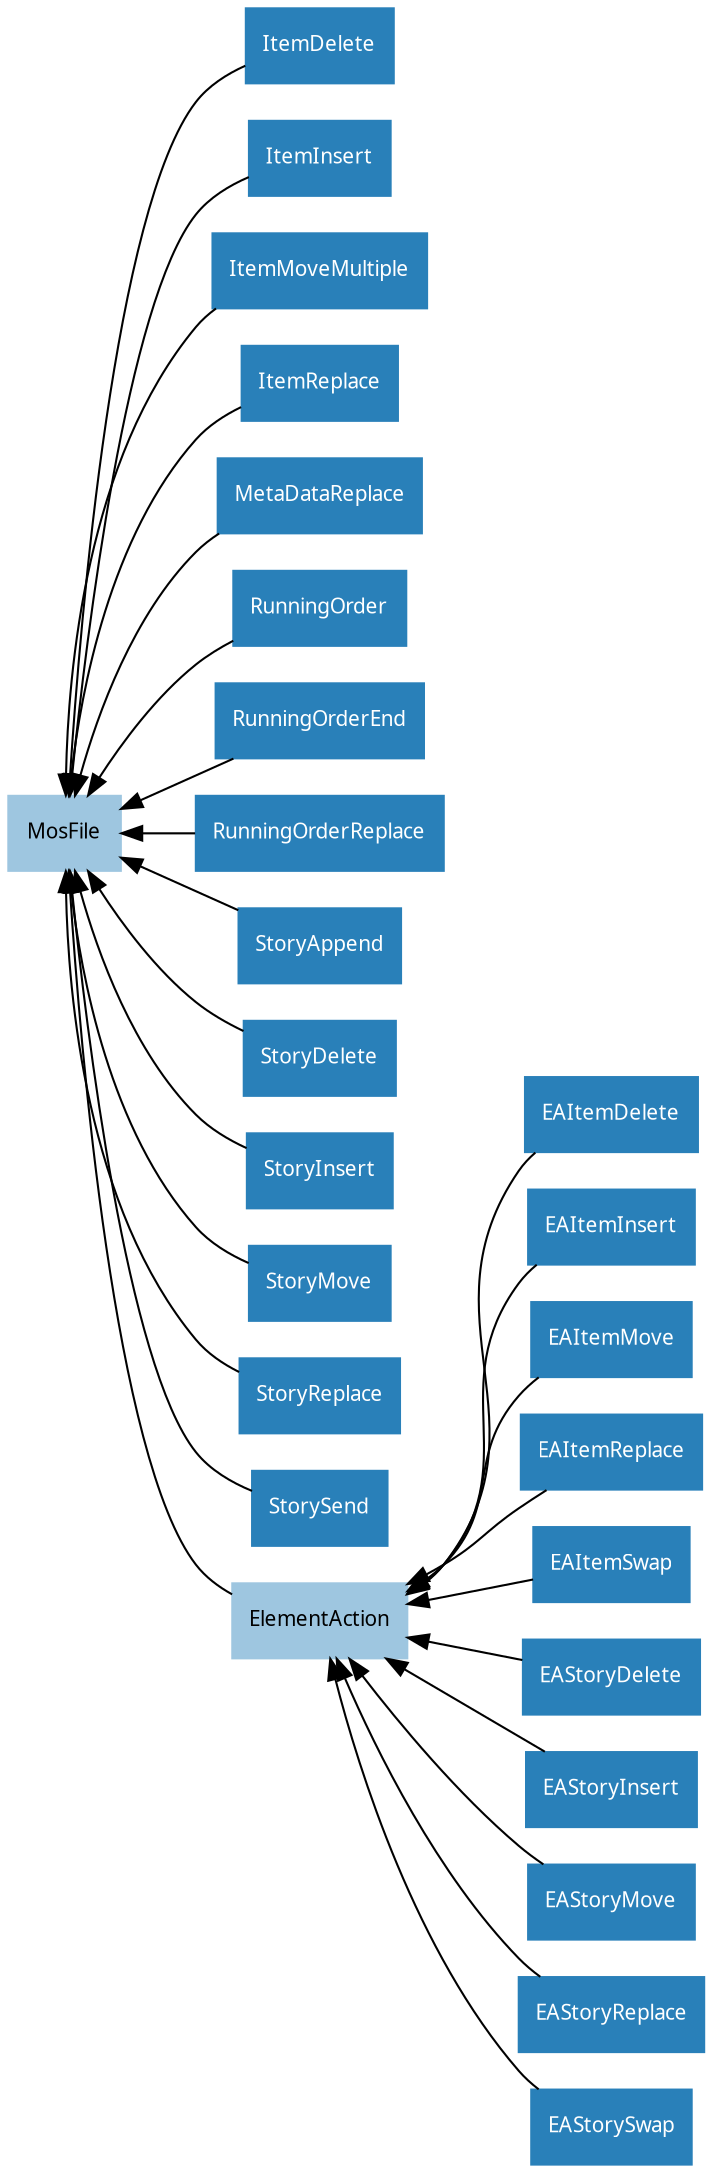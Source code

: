 digraph classes {
    graph [rankdir=RL];
    node [shape=rect, style=filled, fontname=Sans, fontsize=10];
    edge [];

    /* Abstract classes */
    node [color="#9ec6e0", fontcolor="#000000"]

    ElementAction;
    MosFile;

    /* Concrete classes */
    node [color="#2980b9", fontcolor="#ffffff"];

    EAItemDelete->ElementAction;
    EAItemInsert->ElementAction;
    EAItemMove->ElementAction;
    EAItemReplace->ElementAction;
    EAItemSwap->ElementAction;
    EAStoryDelete->ElementAction;
    EAStoryInsert->ElementAction;
    EAStoryMove->ElementAction;
    EAStoryReplace->ElementAction;
    EAStorySwap->ElementAction;
    ElementAction->MosFile;
    ItemDelete->MosFile;
    ItemInsert->MosFile;
    ItemMoveMultiple->MosFile;
    ItemReplace->MosFile;
    MetaDataReplace->MosFile;
    RunningOrder->MosFile;
    RunningOrderEnd->MosFile;
    RunningOrderReplace->MosFile;
    StoryAppend->MosFile;
    StoryDelete->MosFile;
    StoryInsert->MosFile;
    StoryMove->MosFile;
    StoryReplace->MosFile;
    StorySend->MosFile;
}
